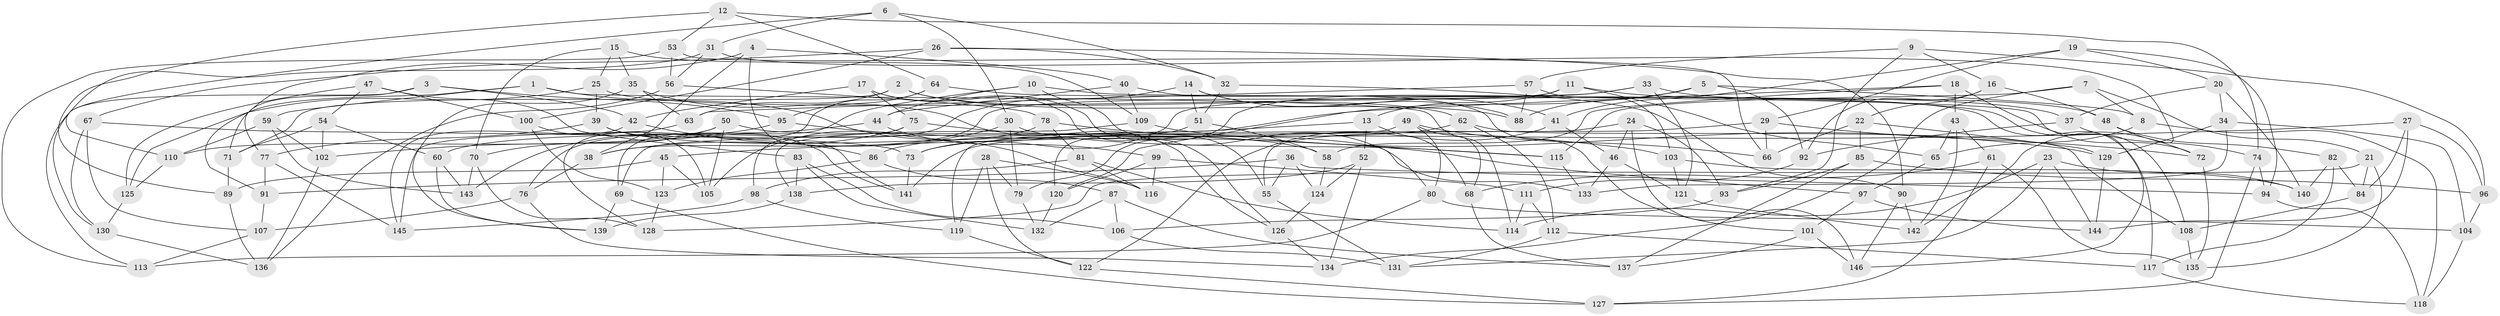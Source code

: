 // coarse degree distribution, {4: 0.3956043956043956, 6: 0.5164835164835165, 5: 0.08791208791208792}
// Generated by graph-tools (version 1.1) at 2025/42/03/06/25 10:42:23]
// undirected, 146 vertices, 292 edges
graph export_dot {
graph [start="1"]
  node [color=gray90,style=filled];
  1;
  2;
  3;
  4;
  5;
  6;
  7;
  8;
  9;
  10;
  11;
  12;
  13;
  14;
  15;
  16;
  17;
  18;
  19;
  20;
  21;
  22;
  23;
  24;
  25;
  26;
  27;
  28;
  29;
  30;
  31;
  32;
  33;
  34;
  35;
  36;
  37;
  38;
  39;
  40;
  41;
  42;
  43;
  44;
  45;
  46;
  47;
  48;
  49;
  50;
  51;
  52;
  53;
  54;
  55;
  56;
  57;
  58;
  59;
  60;
  61;
  62;
  63;
  64;
  65;
  66;
  67;
  68;
  69;
  70;
  71;
  72;
  73;
  74;
  75;
  76;
  77;
  78;
  79;
  80;
  81;
  82;
  83;
  84;
  85;
  86;
  87;
  88;
  89;
  90;
  91;
  92;
  93;
  94;
  95;
  96;
  97;
  98;
  99;
  100;
  101;
  102;
  103;
  104;
  105;
  106;
  107;
  108;
  109;
  110;
  111;
  112;
  113;
  114;
  115;
  116;
  117;
  118;
  119;
  120;
  121;
  122;
  123;
  124;
  125;
  126;
  127;
  128;
  129;
  130;
  131;
  132;
  133;
  134;
  135;
  136;
  137;
  138;
  139;
  140;
  141;
  142;
  143;
  144;
  145;
  146;
  1 -- 114;
  1 -- 116;
  1 -- 91;
  1 -- 59;
  2 -- 71;
  2 -- 62;
  2 -- 63;
  2 -- 88;
  3 -- 95;
  3 -- 42;
  3 -- 113;
  3 -- 77;
  4 -- 38;
  4 -- 40;
  4 -- 71;
  4 -- 141;
  5 -- 88;
  5 -- 92;
  5 -- 120;
  5 -- 8;
  6 -- 31;
  6 -- 110;
  6 -- 32;
  6 -- 30;
  7 -- 115;
  7 -- 134;
  7 -- 8;
  7 -- 21;
  8 -- 118;
  8 -- 65;
  9 -- 16;
  9 -- 96;
  9 -- 57;
  9 -- 93;
  10 -- 72;
  10 -- 69;
  10 -- 80;
  10 -- 44;
  11 -- 38;
  11 -- 65;
  11 -- 37;
  11 -- 13;
  12 -- 74;
  12 -- 89;
  12 -- 53;
  12 -- 64;
  13 -- 68;
  13 -- 86;
  13 -- 52;
  14 -- 41;
  14 -- 51;
  14 -- 76;
  14 -- 88;
  15 -- 25;
  15 -- 109;
  15 -- 35;
  15 -- 70;
  16 -- 48;
  16 -- 92;
  16 -- 22;
  17 -- 126;
  17 -- 75;
  17 -- 42;
  17 -- 55;
  18 -- 43;
  18 -- 58;
  18 -- 146;
  18 -- 119;
  19 -- 29;
  19 -- 20;
  19 -- 94;
  19 -- 41;
  20 -- 37;
  20 -- 34;
  20 -- 140;
  21 -- 128;
  21 -- 84;
  21 -- 135;
  22 -- 129;
  22 -- 66;
  22 -- 85;
  23 -- 144;
  23 -- 140;
  23 -- 131;
  23 -- 114;
  24 -- 146;
  24 -- 46;
  24 -- 55;
  24 -- 93;
  25 -- 125;
  25 -- 39;
  25 -- 117;
  26 -- 100;
  26 -- 90;
  26 -- 67;
  26 -- 32;
  27 -- 45;
  27 -- 96;
  27 -- 144;
  27 -- 84;
  28 -- 119;
  28 -- 116;
  28 -- 122;
  28 -- 79;
  29 -- 72;
  29 -- 141;
  29 -- 66;
  30 -- 79;
  30 -- 115;
  30 -- 38;
  31 -- 56;
  31 -- 142;
  31 -- 130;
  32 -- 51;
  32 -- 90;
  33 -- 48;
  33 -- 121;
  33 -- 79;
  33 -- 73;
  34 -- 104;
  34 -- 129;
  34 -- 133;
  35 -- 139;
  35 -- 126;
  35 -- 63;
  36 -- 94;
  36 -- 91;
  36 -- 124;
  36 -- 55;
  37 -- 74;
  37 -- 92;
  38 -- 76;
  39 -- 58;
  39 -- 77;
  39 -- 141;
  40 -- 101;
  40 -- 44;
  40 -- 109;
  41 -- 46;
  41 -- 122;
  42 -- 145;
  42 -- 86;
  43 -- 61;
  43 -- 65;
  43 -- 142;
  44 -- 60;
  44 -- 99;
  45 -- 105;
  45 -- 123;
  45 -- 89;
  46 -- 121;
  46 -- 133;
  47 -- 100;
  47 -- 54;
  47 -- 125;
  47 -- 83;
  48 -- 72;
  48 -- 82;
  49 -- 68;
  49 -- 69;
  49 -- 66;
  49 -- 80;
  50 -- 105;
  50 -- 70;
  50 -- 133;
  50 -- 110;
  51 -- 120;
  51 -- 58;
  52 -- 138;
  52 -- 124;
  52 -- 134;
  53 -- 113;
  53 -- 56;
  53 -- 66;
  54 -- 102;
  54 -- 60;
  54 -- 71;
  55 -- 131;
  56 -- 78;
  56 -- 136;
  57 -- 88;
  57 -- 63;
  57 -- 103;
  58 -- 124;
  59 -- 102;
  59 -- 110;
  59 -- 143;
  60 -- 143;
  60 -- 139;
  61 -- 68;
  61 -- 127;
  61 -- 135;
  62 -- 112;
  62 -- 73;
  62 -- 108;
  63 -- 145;
  64 -- 128;
  64 -- 95;
  64 -- 108;
  65 -- 97;
  67 -- 107;
  67 -- 130;
  67 -- 73;
  68 -- 137;
  69 -- 139;
  69 -- 127;
  70 -- 128;
  70 -- 143;
  71 -- 89;
  72 -- 135;
  73 -- 141;
  74 -- 94;
  74 -- 127;
  75 -- 98;
  75 -- 143;
  75 -- 103;
  76 -- 134;
  76 -- 107;
  77 -- 145;
  77 -- 91;
  78 -- 115;
  78 -- 105;
  78 -- 81;
  79 -- 132;
  80 -- 113;
  80 -- 104;
  81 -- 114;
  81 -- 116;
  81 -- 98;
  82 -- 84;
  82 -- 117;
  82 -- 140;
  83 -- 138;
  83 -- 132;
  83 -- 106;
  84 -- 108;
  85 -- 93;
  85 -- 96;
  85 -- 137;
  86 -- 123;
  86 -- 87;
  87 -- 106;
  87 -- 137;
  87 -- 132;
  89 -- 136;
  90 -- 146;
  90 -- 142;
  91 -- 107;
  92 -- 111;
  93 -- 106;
  94 -- 118;
  95 -- 97;
  95 -- 102;
  96 -- 104;
  97 -- 144;
  97 -- 101;
  98 -- 145;
  98 -- 119;
  99 -- 120;
  99 -- 116;
  99 -- 111;
  100 -- 123;
  100 -- 105;
  101 -- 146;
  101 -- 137;
  102 -- 136;
  103 -- 121;
  103 -- 140;
  104 -- 118;
  106 -- 131;
  107 -- 113;
  108 -- 135;
  109 -- 129;
  109 -- 138;
  110 -- 125;
  111 -- 112;
  111 -- 114;
  112 -- 117;
  112 -- 131;
  115 -- 133;
  117 -- 118;
  119 -- 122;
  120 -- 132;
  121 -- 142;
  122 -- 127;
  123 -- 128;
  124 -- 126;
  125 -- 130;
  126 -- 134;
  129 -- 144;
  130 -- 136;
  138 -- 139;
}
